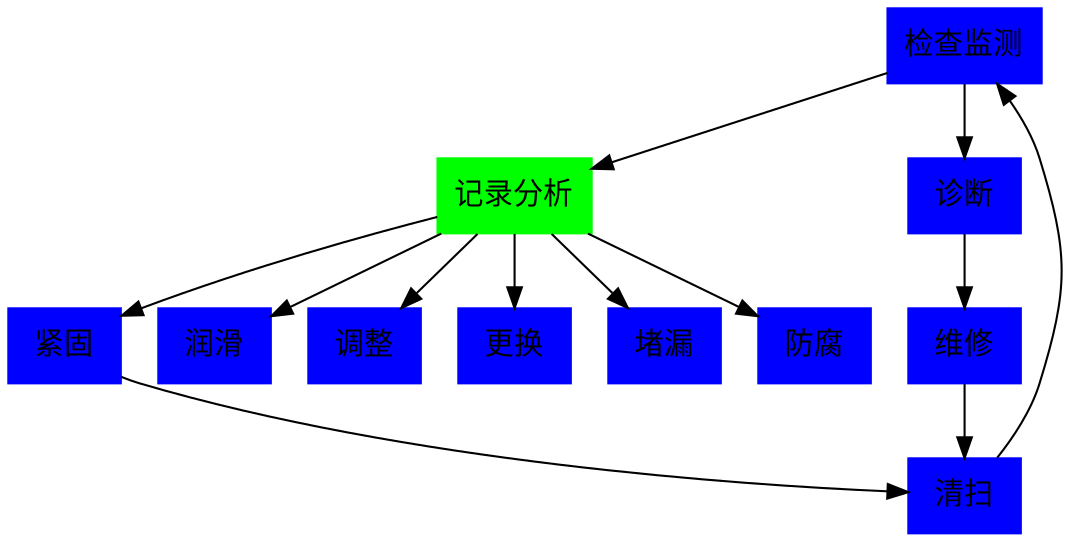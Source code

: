 digraph G {
        node[shape=box,style=filled,color=blue];
	检查监测->CS->紧固->清扫;
	CS->润滑;
	CS->调整;
	CS->更换;
	CS->堵漏;
	CS->防腐;
	检查监测->诊断->维修->清扫->检查监测;
	
	CS[label="记录分析",color=green];
}